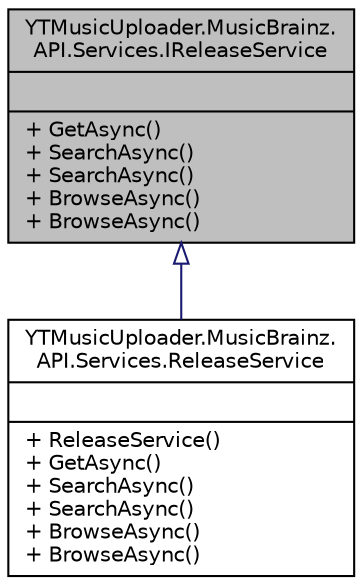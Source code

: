 digraph "YTMusicUploader.MusicBrainz.API.Services.IReleaseService"
{
 // LATEX_PDF_SIZE
  edge [fontname="Helvetica",fontsize="10",labelfontname="Helvetica",labelfontsize="10"];
  node [fontname="Helvetica",fontsize="10",shape=record];
  Node1 [label="{YTMusicUploader.MusicBrainz.\lAPI.Services.IReleaseService\n||+ GetAsync()\l+ SearchAsync()\l+ SearchAsync()\l+ BrowseAsync()\l+ BrowseAsync()\l}",height=0.2,width=0.4,color="black", fillcolor="grey75", style="filled", fontcolor="black",tooltip="Interface defining the release service."];
  Node1 -> Node2 [dir="back",color="midnightblue",fontsize="10",style="solid",arrowtail="onormal",fontname="Helvetica"];
  Node2 [label="{YTMusicUploader.MusicBrainz.\lAPI.Services.ReleaseService\n||+ ReleaseService()\l+ GetAsync()\l+ SearchAsync()\l+ SearchAsync()\l+ BrowseAsync()\l+ BrowseAsync()\l}",height=0.2,width=0.4,color="black", fillcolor="white", style="filled",URL="$d6/d8b/class_y_t_music_uploader_1_1_music_brainz_1_1_a_p_i_1_1_services_1_1_release_service.html",tooltip=" "];
}
